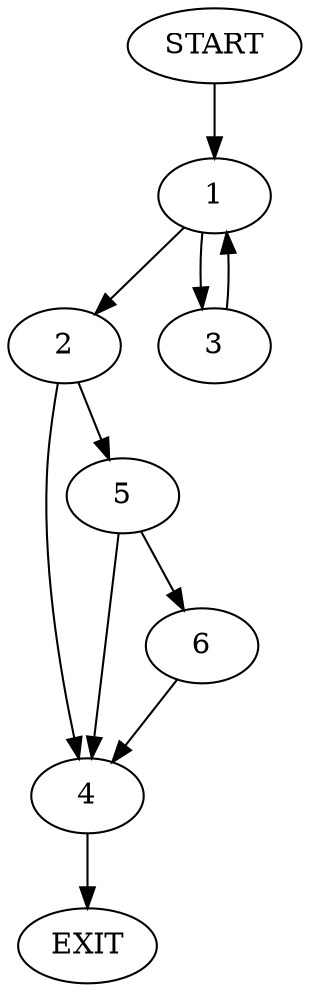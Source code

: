digraph {
0 [label="START"]
7 [label="EXIT"]
0 -> 1
1 -> 2
1 -> 3
3 -> 1
2 -> 4
2 -> 5
5 -> 4
5 -> 6
4 -> 7
6 -> 4
}
